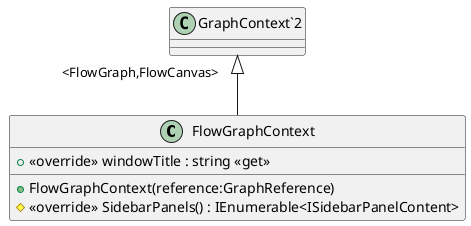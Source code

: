 @startuml
class FlowGraphContext {
    + FlowGraphContext(reference:GraphReference)
    + <<override>> windowTitle : string <<get>>
    # <<override>> SidebarPanels() : IEnumerable<ISidebarPanelContent>
}
"GraphContext`2" "<FlowGraph,FlowCanvas>" <|-- FlowGraphContext
@enduml

